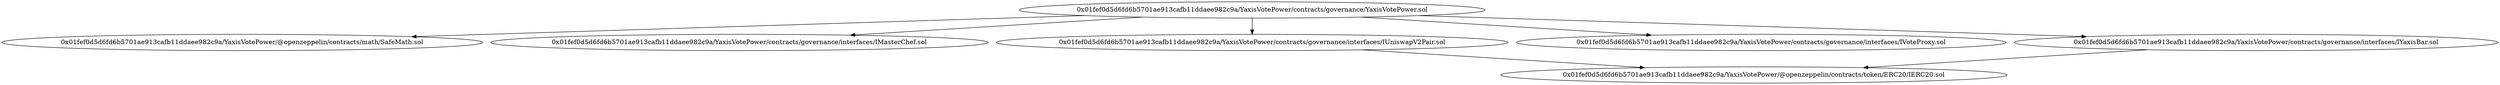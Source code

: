 digraph {
  "0x01fef0d5d6fd6b5701ae913cafb11ddaee982c9a/YaxisVotePower/contracts/governance/YaxisVotePower.sol" -> "0x01fef0d5d6fd6b5701ae913cafb11ddaee982c9a/YaxisVotePower/@openzeppelin/contracts/math/SafeMath.sol"
  "0x01fef0d5d6fd6b5701ae913cafb11ddaee982c9a/YaxisVotePower/contracts/governance/YaxisVotePower.sol" -> "0x01fef0d5d6fd6b5701ae913cafb11ddaee982c9a/YaxisVotePower/contracts/governance/interfaces/IMasterChef.sol"
  "0x01fef0d5d6fd6b5701ae913cafb11ddaee982c9a/YaxisVotePower/contracts/governance/YaxisVotePower.sol" -> "0x01fef0d5d6fd6b5701ae913cafb11ddaee982c9a/YaxisVotePower/contracts/governance/interfaces/IUniswapV2Pair.sol"
  "0x01fef0d5d6fd6b5701ae913cafb11ddaee982c9a/YaxisVotePower/contracts/governance/YaxisVotePower.sol" -> "0x01fef0d5d6fd6b5701ae913cafb11ddaee982c9a/YaxisVotePower/contracts/governance/interfaces/IVoteProxy.sol"
  "0x01fef0d5d6fd6b5701ae913cafb11ddaee982c9a/YaxisVotePower/contracts/governance/YaxisVotePower.sol" -> "0x01fef0d5d6fd6b5701ae913cafb11ddaee982c9a/YaxisVotePower/contracts/governance/interfaces/IYaxisBar.sol"
  "0x01fef0d5d6fd6b5701ae913cafb11ddaee982c9a/YaxisVotePower/contracts/governance/interfaces/IUniswapV2Pair.sol" -> "0x01fef0d5d6fd6b5701ae913cafb11ddaee982c9a/YaxisVotePower/@openzeppelin/contracts/token/ERC20/IERC20.sol"
  "0x01fef0d5d6fd6b5701ae913cafb11ddaee982c9a/YaxisVotePower/contracts/governance/interfaces/IYaxisBar.sol" -> "0x01fef0d5d6fd6b5701ae913cafb11ddaee982c9a/YaxisVotePower/@openzeppelin/contracts/token/ERC20/IERC20.sol"
}
